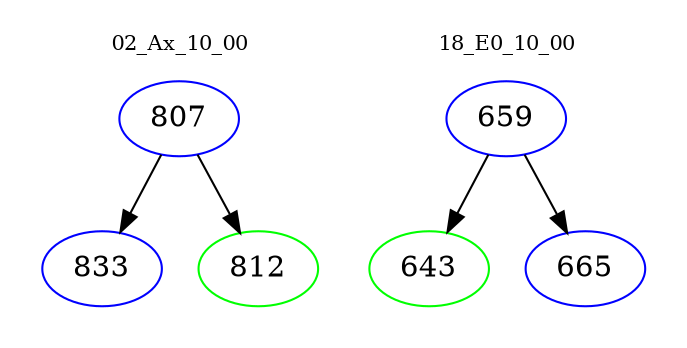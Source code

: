 digraph{
subgraph cluster_0 {
color = white
label = "02_Ax_10_00";
fontsize=10;
T0_807 [label="807", color="blue"]
T0_807 -> T0_833 [color="black"]
T0_833 [label="833", color="blue"]
T0_807 -> T0_812 [color="black"]
T0_812 [label="812", color="green"]
}
subgraph cluster_1 {
color = white
label = "18_E0_10_00";
fontsize=10;
T1_659 [label="659", color="blue"]
T1_659 -> T1_643 [color="black"]
T1_643 [label="643", color="green"]
T1_659 -> T1_665 [color="black"]
T1_665 [label="665", color="blue"]
}
}
